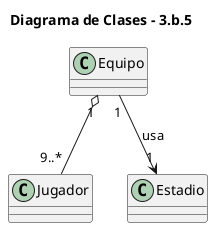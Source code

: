 /' Ingeniería de Software UCV - 2023
Práctica 02 - Ejercicio 3.b.3
Rahi-Mon '/

@startuml Class Diagram 
title Diagrama de Clases - 3.b.5

class Equipo{
    
}
class Jugador{
    
}

class Estadio{
    
}

Equipo "1" o-- "9..*" Jugador
Equipo "1" --> "1" Estadio : usa

@enduml